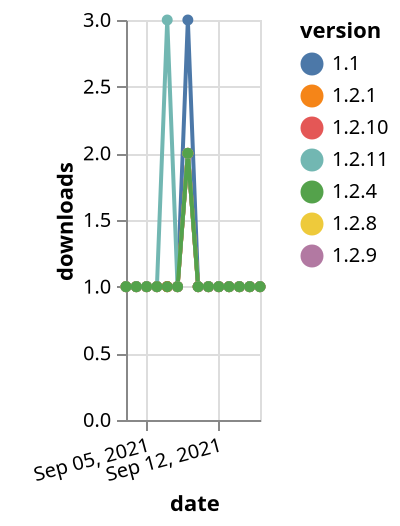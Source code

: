 {"$schema": "https://vega.github.io/schema/vega-lite/v5.json", "description": "A simple bar chart with embedded data.", "data": {"values": [{"date": "2021-09-03", "total": 218, "delta": 1, "version": "1.2.8"}, {"date": "2021-09-04", "total": 219, "delta": 1, "version": "1.2.8"}, {"date": "2021-09-05", "total": 220, "delta": 1, "version": "1.2.8"}, {"date": "2021-09-06", "total": 221, "delta": 1, "version": "1.2.8"}, {"date": "2021-09-07", "total": 222, "delta": 1, "version": "1.2.8"}, {"date": "2021-09-08", "total": 223, "delta": 1, "version": "1.2.8"}, {"date": "2021-09-09", "total": 225, "delta": 2, "version": "1.2.8"}, {"date": "2021-09-10", "total": 226, "delta": 1, "version": "1.2.8"}, {"date": "2021-09-11", "total": 227, "delta": 1, "version": "1.2.8"}, {"date": "2021-09-12", "total": 228, "delta": 1, "version": "1.2.8"}, {"date": "2021-09-13", "total": 229, "delta": 1, "version": "1.2.8"}, {"date": "2021-09-14", "total": 230, "delta": 1, "version": "1.2.8"}, {"date": "2021-09-15", "total": 231, "delta": 1, "version": "1.2.8"}, {"date": "2021-09-16", "total": 232, "delta": 1, "version": "1.2.8"}, {"date": "2021-09-03", "total": 216, "delta": 1, "version": "1.2.9"}, {"date": "2021-09-04", "total": 217, "delta": 1, "version": "1.2.9"}, {"date": "2021-09-05", "total": 218, "delta": 1, "version": "1.2.9"}, {"date": "2021-09-06", "total": 219, "delta": 1, "version": "1.2.9"}, {"date": "2021-09-07", "total": 220, "delta": 1, "version": "1.2.9"}, {"date": "2021-09-08", "total": 221, "delta": 1, "version": "1.2.9"}, {"date": "2021-09-09", "total": 223, "delta": 2, "version": "1.2.9"}, {"date": "2021-09-10", "total": 224, "delta": 1, "version": "1.2.9"}, {"date": "2021-09-11", "total": 225, "delta": 1, "version": "1.2.9"}, {"date": "2021-09-12", "total": 226, "delta": 1, "version": "1.2.9"}, {"date": "2021-09-13", "total": 227, "delta": 1, "version": "1.2.9"}, {"date": "2021-09-14", "total": 228, "delta": 1, "version": "1.2.9"}, {"date": "2021-09-15", "total": 229, "delta": 1, "version": "1.2.9"}, {"date": "2021-09-16", "total": 230, "delta": 1, "version": "1.2.9"}, {"date": "2021-09-03", "total": 273, "delta": 1, "version": "1.1"}, {"date": "2021-09-04", "total": 274, "delta": 1, "version": "1.1"}, {"date": "2021-09-05", "total": 275, "delta": 1, "version": "1.1"}, {"date": "2021-09-06", "total": 276, "delta": 1, "version": "1.1"}, {"date": "2021-09-07", "total": 277, "delta": 1, "version": "1.1"}, {"date": "2021-09-08", "total": 278, "delta": 1, "version": "1.1"}, {"date": "2021-09-09", "total": 281, "delta": 3, "version": "1.1"}, {"date": "2021-09-10", "total": 282, "delta": 1, "version": "1.1"}, {"date": "2021-09-11", "total": 283, "delta": 1, "version": "1.1"}, {"date": "2021-09-12", "total": 284, "delta": 1, "version": "1.1"}, {"date": "2021-09-13", "total": 285, "delta": 1, "version": "1.1"}, {"date": "2021-09-14", "total": 286, "delta": 1, "version": "1.1"}, {"date": "2021-09-15", "total": 287, "delta": 1, "version": "1.1"}, {"date": "2021-09-16", "total": 288, "delta": 1, "version": "1.1"}, {"date": "2021-09-03", "total": 219, "delta": 1, "version": "1.2.10"}, {"date": "2021-09-04", "total": 220, "delta": 1, "version": "1.2.10"}, {"date": "2021-09-05", "total": 221, "delta": 1, "version": "1.2.10"}, {"date": "2021-09-06", "total": 222, "delta": 1, "version": "1.2.10"}, {"date": "2021-09-07", "total": 223, "delta": 1, "version": "1.2.10"}, {"date": "2021-09-08", "total": 224, "delta": 1, "version": "1.2.10"}, {"date": "2021-09-09", "total": 226, "delta": 2, "version": "1.2.10"}, {"date": "2021-09-10", "total": 227, "delta": 1, "version": "1.2.10"}, {"date": "2021-09-11", "total": 228, "delta": 1, "version": "1.2.10"}, {"date": "2021-09-12", "total": 229, "delta": 1, "version": "1.2.10"}, {"date": "2021-09-13", "total": 230, "delta": 1, "version": "1.2.10"}, {"date": "2021-09-14", "total": 231, "delta": 1, "version": "1.2.10"}, {"date": "2021-09-15", "total": 232, "delta": 1, "version": "1.2.10"}, {"date": "2021-09-16", "total": 233, "delta": 1, "version": "1.2.10"}, {"date": "2021-09-03", "total": 189, "delta": 1, "version": "1.2.1"}, {"date": "2021-09-04", "total": 190, "delta": 1, "version": "1.2.1"}, {"date": "2021-09-05", "total": 191, "delta": 1, "version": "1.2.1"}, {"date": "2021-09-06", "total": 192, "delta": 1, "version": "1.2.1"}, {"date": "2021-09-07", "total": 193, "delta": 1, "version": "1.2.1"}, {"date": "2021-09-08", "total": 194, "delta": 1, "version": "1.2.1"}, {"date": "2021-09-09", "total": 196, "delta": 2, "version": "1.2.1"}, {"date": "2021-09-10", "total": 197, "delta": 1, "version": "1.2.1"}, {"date": "2021-09-11", "total": 198, "delta": 1, "version": "1.2.1"}, {"date": "2021-09-12", "total": 199, "delta": 1, "version": "1.2.1"}, {"date": "2021-09-13", "total": 200, "delta": 1, "version": "1.2.1"}, {"date": "2021-09-14", "total": 201, "delta": 1, "version": "1.2.1"}, {"date": "2021-09-15", "total": 202, "delta": 1, "version": "1.2.1"}, {"date": "2021-09-16", "total": 203, "delta": 1, "version": "1.2.1"}, {"date": "2021-09-03", "total": 230, "delta": 1, "version": "1.2.11"}, {"date": "2021-09-04", "total": 231, "delta": 1, "version": "1.2.11"}, {"date": "2021-09-05", "total": 232, "delta": 1, "version": "1.2.11"}, {"date": "2021-09-06", "total": 233, "delta": 1, "version": "1.2.11"}, {"date": "2021-09-07", "total": 236, "delta": 3, "version": "1.2.11"}, {"date": "2021-09-08", "total": 237, "delta": 1, "version": "1.2.11"}, {"date": "2021-09-09", "total": 239, "delta": 2, "version": "1.2.11"}, {"date": "2021-09-10", "total": 240, "delta": 1, "version": "1.2.11"}, {"date": "2021-09-11", "total": 241, "delta": 1, "version": "1.2.11"}, {"date": "2021-09-12", "total": 242, "delta": 1, "version": "1.2.11"}, {"date": "2021-09-13", "total": 243, "delta": 1, "version": "1.2.11"}, {"date": "2021-09-14", "total": 244, "delta": 1, "version": "1.2.11"}, {"date": "2021-09-15", "total": 245, "delta": 1, "version": "1.2.11"}, {"date": "2021-09-16", "total": 246, "delta": 1, "version": "1.2.11"}, {"date": "2021-09-03", "total": 213, "delta": 1, "version": "1.2.4"}, {"date": "2021-09-04", "total": 214, "delta": 1, "version": "1.2.4"}, {"date": "2021-09-05", "total": 215, "delta": 1, "version": "1.2.4"}, {"date": "2021-09-06", "total": 216, "delta": 1, "version": "1.2.4"}, {"date": "2021-09-07", "total": 217, "delta": 1, "version": "1.2.4"}, {"date": "2021-09-08", "total": 218, "delta": 1, "version": "1.2.4"}, {"date": "2021-09-09", "total": 220, "delta": 2, "version": "1.2.4"}, {"date": "2021-09-10", "total": 221, "delta": 1, "version": "1.2.4"}, {"date": "2021-09-11", "total": 222, "delta": 1, "version": "1.2.4"}, {"date": "2021-09-12", "total": 223, "delta": 1, "version": "1.2.4"}, {"date": "2021-09-13", "total": 224, "delta": 1, "version": "1.2.4"}, {"date": "2021-09-14", "total": 225, "delta": 1, "version": "1.2.4"}, {"date": "2021-09-15", "total": 226, "delta": 1, "version": "1.2.4"}, {"date": "2021-09-16", "total": 227, "delta": 1, "version": "1.2.4"}]}, "width": "container", "mark": {"type": "line", "point": {"filled": true}}, "encoding": {"x": {"field": "date", "type": "temporal", "timeUnit": "yearmonthdate", "title": "date", "axis": {"labelAngle": -15}}, "y": {"field": "delta", "type": "quantitative", "title": "downloads"}, "color": {"field": "version", "type": "nominal"}, "tooltip": {"field": "delta"}}}